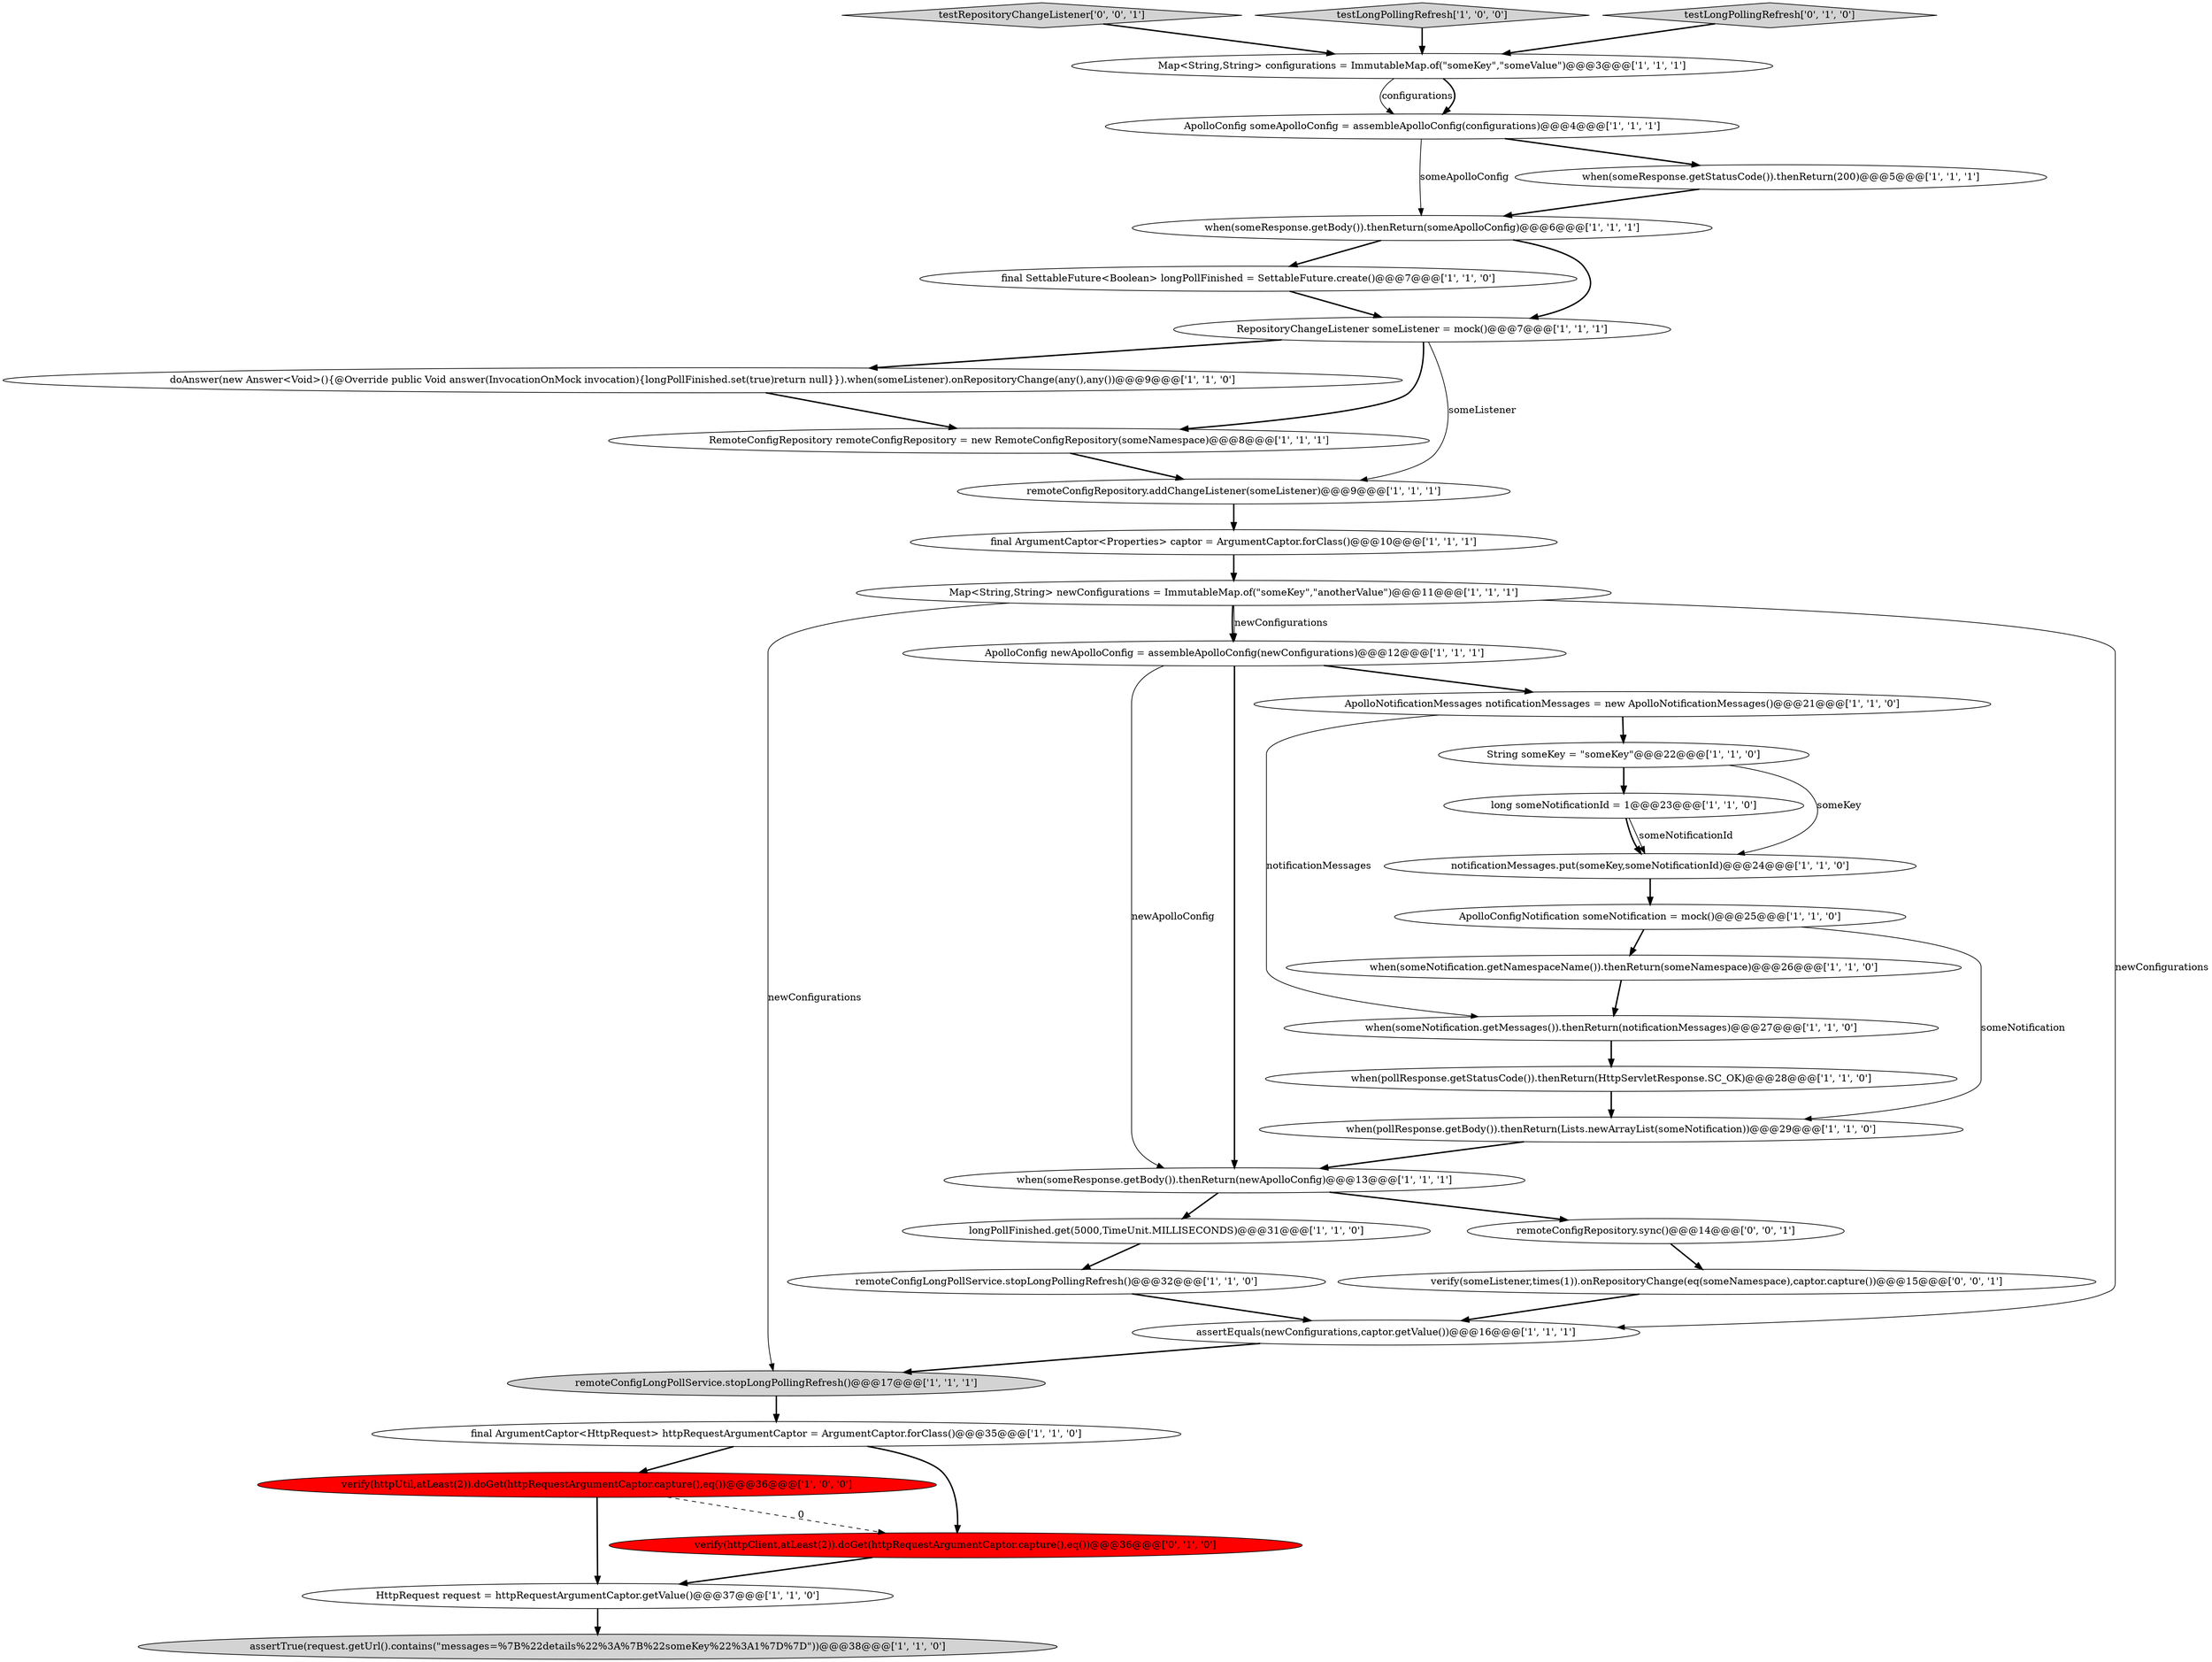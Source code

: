 digraph {
28 [style = filled, label = "final SettableFuture<Boolean> longPollFinished = SettableFuture.create()@@@7@@@['1', '1', '0']", fillcolor = white, shape = ellipse image = "AAA0AAABBB1BBB"];
0 [style = filled, label = "final ArgumentCaptor<HttpRequest> httpRequestArgumentCaptor = ArgumentCaptor.forClass()@@@35@@@['1', '1', '0']", fillcolor = white, shape = ellipse image = "AAA0AAABBB1BBB"];
6 [style = filled, label = "when(pollResponse.getBody()).thenReturn(Lists.newArrayList(someNotification))@@@29@@@['1', '1', '0']", fillcolor = white, shape = ellipse image = "AAA0AAABBB1BBB"];
30 [style = filled, label = "Map<String,String> configurations = ImmutableMap.of(\"someKey\",\"someValue\")@@@3@@@['1', '1', '1']", fillcolor = white, shape = ellipse image = "AAA0AAABBB1BBB"];
4 [style = filled, label = "assertEquals(newConfigurations,captor.getValue())@@@16@@@['1', '1', '1']", fillcolor = white, shape = ellipse image = "AAA0AAABBB1BBB"];
8 [style = filled, label = "notificationMessages.put(someKey,someNotificationId)@@@24@@@['1', '1', '0']", fillcolor = white, shape = ellipse image = "AAA0AAABBB1BBB"];
9 [style = filled, label = "when(someResponse.getBody()).thenReturn(someApolloConfig)@@@6@@@['1', '1', '1']", fillcolor = white, shape = ellipse image = "AAA0AAABBB1BBB"];
15 [style = filled, label = "String someKey = \"someKey\"@@@22@@@['1', '1', '0']", fillcolor = white, shape = ellipse image = "AAA0AAABBB1BBB"];
29 [style = filled, label = "when(someResponse.getBody()).thenReturn(newApolloConfig)@@@13@@@['1', '1', '1']", fillcolor = white, shape = ellipse image = "AAA0AAABBB1BBB"];
16 [style = filled, label = "longPollFinished.get(5000,TimeUnit.MILLISECONDS)@@@31@@@['1', '1', '0']", fillcolor = white, shape = ellipse image = "AAA0AAABBB1BBB"];
25 [style = filled, label = "remoteConfigLongPollService.stopLongPollingRefresh()@@@17@@@['1', '1', '1']", fillcolor = lightgray, shape = ellipse image = "AAA0AAABBB1BBB"];
3 [style = filled, label = "ApolloConfig newApolloConfig = assembleApolloConfig(newConfigurations)@@@12@@@['1', '1', '1']", fillcolor = white, shape = ellipse image = "AAA0AAABBB1BBB"];
34 [style = filled, label = "verify(someListener,times(1)).onRepositoryChange(eq(someNamespace),captor.capture())@@@15@@@['0', '0', '1']", fillcolor = white, shape = ellipse image = "AAA0AAABBB3BBB"];
35 [style = filled, label = "testRepositoryChangeListener['0', '0', '1']", fillcolor = lightgray, shape = diamond image = "AAA0AAABBB3BBB"];
18 [style = filled, label = "RepositoryChangeListener someListener = mock()@@@7@@@['1', '1', '1']", fillcolor = white, shape = ellipse image = "AAA0AAABBB1BBB"];
22 [style = filled, label = "verify(httpUtil,atLeast(2)).doGet(httpRequestArgumentCaptor.capture(),eq())@@@36@@@['1', '0', '0']", fillcolor = red, shape = ellipse image = "AAA1AAABBB1BBB"];
14 [style = filled, label = "when(someNotification.getNamespaceName()).thenReturn(someNamespace)@@@26@@@['1', '1', '0']", fillcolor = white, shape = ellipse image = "AAA0AAABBB1BBB"];
19 [style = filled, label = "RemoteConfigRepository remoteConfigRepository = new RemoteConfigRepository(someNamespace)@@@8@@@['1', '1', '1']", fillcolor = white, shape = ellipse image = "AAA0AAABBB1BBB"];
2 [style = filled, label = "when(someNotification.getMessages()).thenReturn(notificationMessages)@@@27@@@['1', '1', '0']", fillcolor = white, shape = ellipse image = "AAA0AAABBB1BBB"];
27 [style = filled, label = "testLongPollingRefresh['1', '0', '0']", fillcolor = lightgray, shape = diamond image = "AAA0AAABBB1BBB"];
10 [style = filled, label = "Map<String,String> newConfigurations = ImmutableMap.of(\"someKey\",\"anotherValue\")@@@11@@@['1', '1', '1']", fillcolor = white, shape = ellipse image = "AAA0AAABBB1BBB"];
17 [style = filled, label = "assertTrue(request.getUrl().contains(\"messages=%7B%22details%22%3A%7B%22someKey%22%3A1%7D%7D\"))@@@38@@@['1', '1', '0']", fillcolor = lightgray, shape = ellipse image = "AAA0AAABBB1BBB"];
20 [style = filled, label = "doAnswer(new Answer<Void>(){@Override public Void answer(InvocationOnMock invocation){longPollFinished.set(true)return null}}).when(someListener).onRepositoryChange(any(),any())@@@9@@@['1', '1', '0']", fillcolor = white, shape = ellipse image = "AAA0AAABBB1BBB"];
1 [style = filled, label = "when(someResponse.getStatusCode()).thenReturn(200)@@@5@@@['1', '1', '1']", fillcolor = white, shape = ellipse image = "AAA0AAABBB1BBB"];
31 [style = filled, label = "verify(httpClient,atLeast(2)).doGet(httpRequestArgumentCaptor.capture(),eq())@@@36@@@['0', '1', '0']", fillcolor = red, shape = ellipse image = "AAA1AAABBB2BBB"];
7 [style = filled, label = "long someNotificationId = 1@@@23@@@['1', '1', '0']", fillcolor = white, shape = ellipse image = "AAA0AAABBB1BBB"];
5 [style = filled, label = "remoteConfigLongPollService.stopLongPollingRefresh()@@@32@@@['1', '1', '0']", fillcolor = white, shape = ellipse image = "AAA0AAABBB1BBB"];
12 [style = filled, label = "ApolloNotificationMessages notificationMessages = new ApolloNotificationMessages()@@@21@@@['1', '1', '0']", fillcolor = white, shape = ellipse image = "AAA0AAABBB1BBB"];
24 [style = filled, label = "ApolloConfigNotification someNotification = mock()@@@25@@@['1', '1', '0']", fillcolor = white, shape = ellipse image = "AAA0AAABBB1BBB"];
11 [style = filled, label = "ApolloConfig someApolloConfig = assembleApolloConfig(configurations)@@@4@@@['1', '1', '1']", fillcolor = white, shape = ellipse image = "AAA0AAABBB1BBB"];
21 [style = filled, label = "final ArgumentCaptor<Properties> captor = ArgumentCaptor.forClass()@@@10@@@['1', '1', '1']", fillcolor = white, shape = ellipse image = "AAA0AAABBB1BBB"];
26 [style = filled, label = "HttpRequest request = httpRequestArgumentCaptor.getValue()@@@37@@@['1', '1', '0']", fillcolor = white, shape = ellipse image = "AAA0AAABBB1BBB"];
33 [style = filled, label = "remoteConfigRepository.sync()@@@14@@@['0', '0', '1']", fillcolor = white, shape = ellipse image = "AAA0AAABBB3BBB"];
23 [style = filled, label = "remoteConfigRepository.addChangeListener(someListener)@@@9@@@['1', '1', '1']", fillcolor = white, shape = ellipse image = "AAA0AAABBB1BBB"];
13 [style = filled, label = "when(pollResponse.getStatusCode()).thenReturn(HttpServletResponse.SC_OK)@@@28@@@['1', '1', '0']", fillcolor = white, shape = ellipse image = "AAA0AAABBB1BBB"];
32 [style = filled, label = "testLongPollingRefresh['0', '1', '0']", fillcolor = lightgray, shape = diamond image = "AAA0AAABBB2BBB"];
11->9 [style = solid, label="someApolloConfig"];
25->0 [style = bold, label=""];
22->26 [style = bold, label=""];
21->10 [style = bold, label=""];
10->3 [style = solid, label="newConfigurations"];
28->18 [style = bold, label=""];
10->25 [style = solid, label="newConfigurations"];
15->7 [style = bold, label=""];
4->25 [style = bold, label=""];
26->17 [style = bold, label=""];
11->1 [style = bold, label=""];
27->30 [style = bold, label=""];
12->15 [style = bold, label=""];
30->11 [style = solid, label="configurations"];
18->19 [style = bold, label=""];
10->3 [style = bold, label=""];
18->23 [style = solid, label="someListener"];
3->12 [style = bold, label=""];
7->8 [style = bold, label=""];
32->30 [style = bold, label=""];
1->9 [style = bold, label=""];
6->29 [style = bold, label=""];
24->14 [style = bold, label=""];
2->13 [style = bold, label=""];
9->28 [style = bold, label=""];
3->29 [style = solid, label="newApolloConfig"];
10->4 [style = solid, label="newConfigurations"];
30->11 [style = bold, label=""];
18->20 [style = bold, label=""];
31->26 [style = bold, label=""];
12->2 [style = solid, label="notificationMessages"];
29->33 [style = bold, label=""];
15->8 [style = solid, label="someKey"];
9->18 [style = bold, label=""];
23->21 [style = bold, label=""];
19->23 [style = bold, label=""];
0->22 [style = bold, label=""];
5->4 [style = bold, label=""];
16->5 [style = bold, label=""];
34->4 [style = bold, label=""];
7->8 [style = solid, label="someNotificationId"];
14->2 [style = bold, label=""];
24->6 [style = solid, label="someNotification"];
13->6 [style = bold, label=""];
20->19 [style = bold, label=""];
35->30 [style = bold, label=""];
33->34 [style = bold, label=""];
29->16 [style = bold, label=""];
3->29 [style = bold, label=""];
22->31 [style = dashed, label="0"];
0->31 [style = bold, label=""];
8->24 [style = bold, label=""];
}
